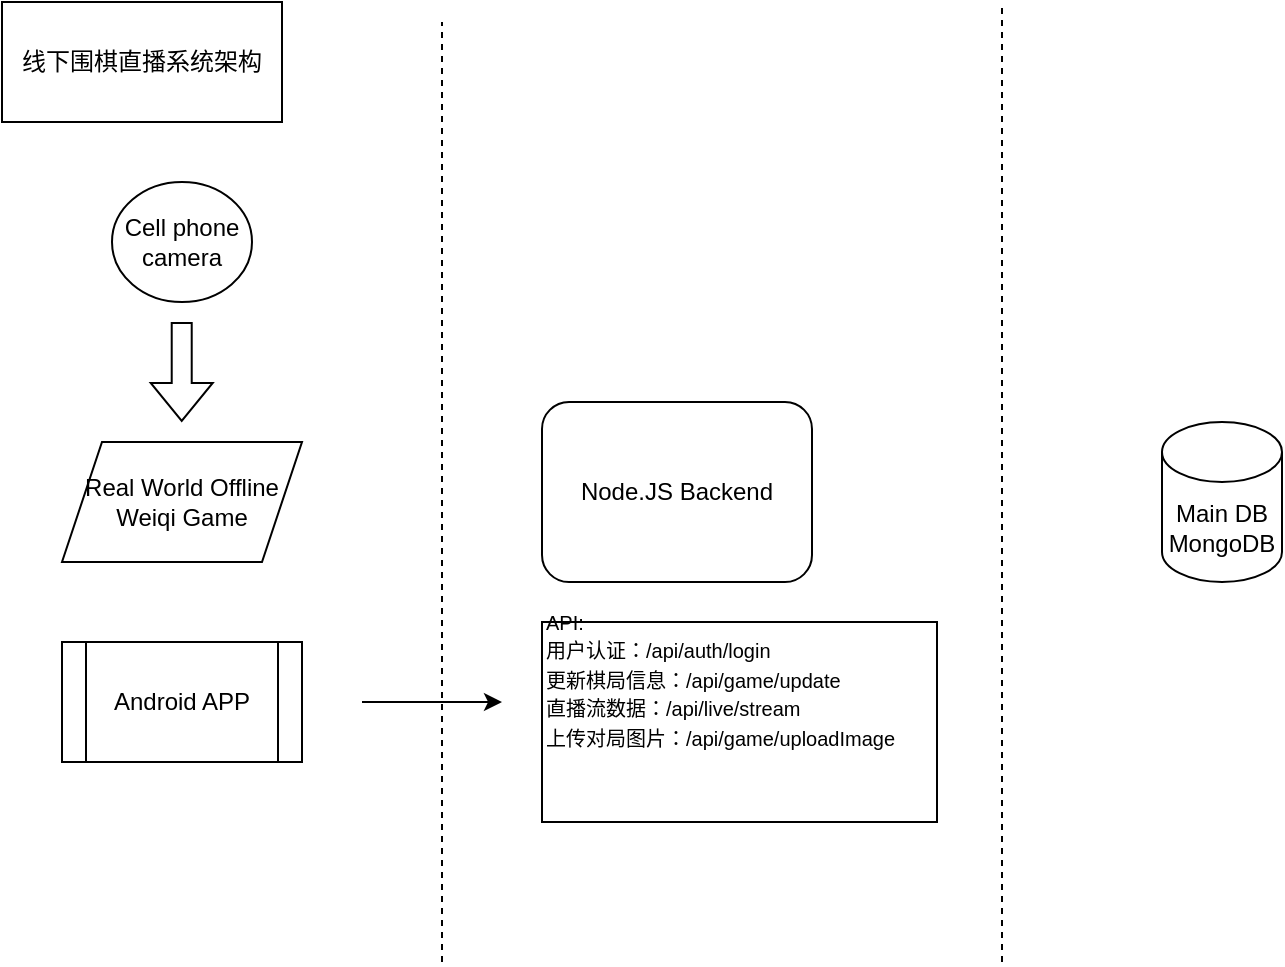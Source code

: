 <mxfile version="27.1.6">
  <diagram name="Page-1" id="P7fyFJOex3ilYTZlQV6W">
    <mxGraphModel dx="600" dy="547" grid="1" gridSize="10" guides="1" tooltips="1" connect="1" arrows="1" fold="1" page="1" pageScale="1" pageWidth="850" pageHeight="1100" math="0" shadow="0">
      <root>
        <mxCell id="0" />
        <mxCell id="1" parent="0" />
        <mxCell id="If1KYd2ZASyfYGgp8Ivr-1" value="线下围棋直播系统架构" style="rounded=0;whiteSpace=wrap;html=1;" vertex="1" parent="1">
          <mxGeometry x="40" y="30" width="140" height="60" as="geometry" />
        </mxCell>
        <mxCell id="If1KYd2ZASyfYGgp8Ivr-2" value="Main DB&lt;br&gt;&lt;div&gt;MongoDB&lt;/div&gt;" style="shape=cylinder3;whiteSpace=wrap;html=1;boundedLbl=1;backgroundOutline=1;size=15;" vertex="1" parent="1">
          <mxGeometry x="620" y="240" width="60" height="80" as="geometry" />
        </mxCell>
        <mxCell id="If1KYd2ZASyfYGgp8Ivr-3" value="Android APP" style="shape=process;whiteSpace=wrap;html=1;backgroundOutline=1;" vertex="1" parent="1">
          <mxGeometry x="70" y="350" width="120" height="60" as="geometry" />
        </mxCell>
        <mxCell id="If1KYd2ZASyfYGgp8Ivr-5" value="Real World Offline Weiqi Game" style="shape=parallelogram;perimeter=parallelogramPerimeter;whiteSpace=wrap;html=1;fixedSize=1;" vertex="1" parent="1">
          <mxGeometry x="70" y="250" width="120" height="60" as="geometry" />
        </mxCell>
        <mxCell id="If1KYd2ZASyfYGgp8Ivr-6" value="Cell phone camera" style="ellipse;whiteSpace=wrap;html=1;" vertex="1" parent="1">
          <mxGeometry x="95" y="120" width="70" height="60" as="geometry" />
        </mxCell>
        <mxCell id="If1KYd2ZASyfYGgp8Ivr-10" value="" style="shape=flexArrow;endArrow=classic;html=1;rounded=0;" edge="1" parent="1">
          <mxGeometry width="50" height="50" relative="1" as="geometry">
            <mxPoint x="129.86" y="190" as="sourcePoint" />
            <mxPoint x="129.86" y="240" as="targetPoint" />
          </mxGeometry>
        </mxCell>
        <mxCell id="If1KYd2ZASyfYGgp8Ivr-11" value="" style="endArrow=none;dashed=1;html=1;rounded=0;" edge="1" parent="1">
          <mxGeometry width="50" height="50" relative="1" as="geometry">
            <mxPoint x="260" y="510" as="sourcePoint" />
            <mxPoint x="260" y="40" as="targetPoint" />
          </mxGeometry>
        </mxCell>
        <mxCell id="If1KYd2ZASyfYGgp8Ivr-12" value="" style="endArrow=none;dashed=1;html=1;rounded=0;" edge="1" parent="1">
          <mxGeometry width="50" height="50" relative="1" as="geometry">
            <mxPoint x="540" y="510" as="sourcePoint" />
            <mxPoint x="540" y="30" as="targetPoint" />
          </mxGeometry>
        </mxCell>
        <mxCell id="If1KYd2ZASyfYGgp8Ivr-13" value="Node.JS Backend" style="rounded=1;whiteSpace=wrap;html=1;" vertex="1" parent="1">
          <mxGeometry x="310" y="230" width="135" height="90" as="geometry" />
        </mxCell>
        <mxCell id="If1KYd2ZASyfYGgp8Ivr-17" value="&lt;font style=&quot;font-size: 10px;&quot;&gt;API:&lt;br&gt;用户认证：/api/auth/login&lt;/font&gt;&lt;div&gt;&lt;span style=&quot;font-size: 10px;&quot;&gt;更新棋局信息：/api/game/update&lt;/span&gt;&lt;/div&gt;&lt;div&gt;&lt;span style=&quot;font-size: 10px;&quot;&gt;直播流数据：/api/live/stream&lt;/span&gt;&lt;/div&gt;&lt;div&gt;&lt;span style=&quot;font-size: 10px;&quot;&gt;上传对局图片：/api/game/uploadImage&lt;br&gt;&lt;/span&gt;&lt;div&gt;&lt;font style=&quot;font-size: 10px;&quot;&gt;&lt;br&gt;&lt;/font&gt;&lt;/div&gt;&lt;div&gt;&lt;font style=&quot;font-size: 10px;&quot;&gt;&lt;br&gt;&lt;/font&gt;&lt;/div&gt;&lt;div&gt;&lt;font style=&quot;font-size: 10px;&quot;&gt;&lt;br&gt;&lt;/font&gt;&lt;/div&gt;&lt;/div&gt;" style="rounded=0;whiteSpace=wrap;html=1;align=left;" vertex="1" parent="1">
          <mxGeometry x="310" y="340" width="197.5" height="100" as="geometry" />
        </mxCell>
        <mxCell id="If1KYd2ZASyfYGgp8Ivr-18" value="" style="endArrow=classic;html=1;rounded=0;" edge="1" parent="1">
          <mxGeometry width="50" height="50" relative="1" as="geometry">
            <mxPoint x="220" y="380" as="sourcePoint" />
            <mxPoint x="290" y="380" as="targetPoint" />
          </mxGeometry>
        </mxCell>
      </root>
    </mxGraphModel>
  </diagram>
</mxfile>
